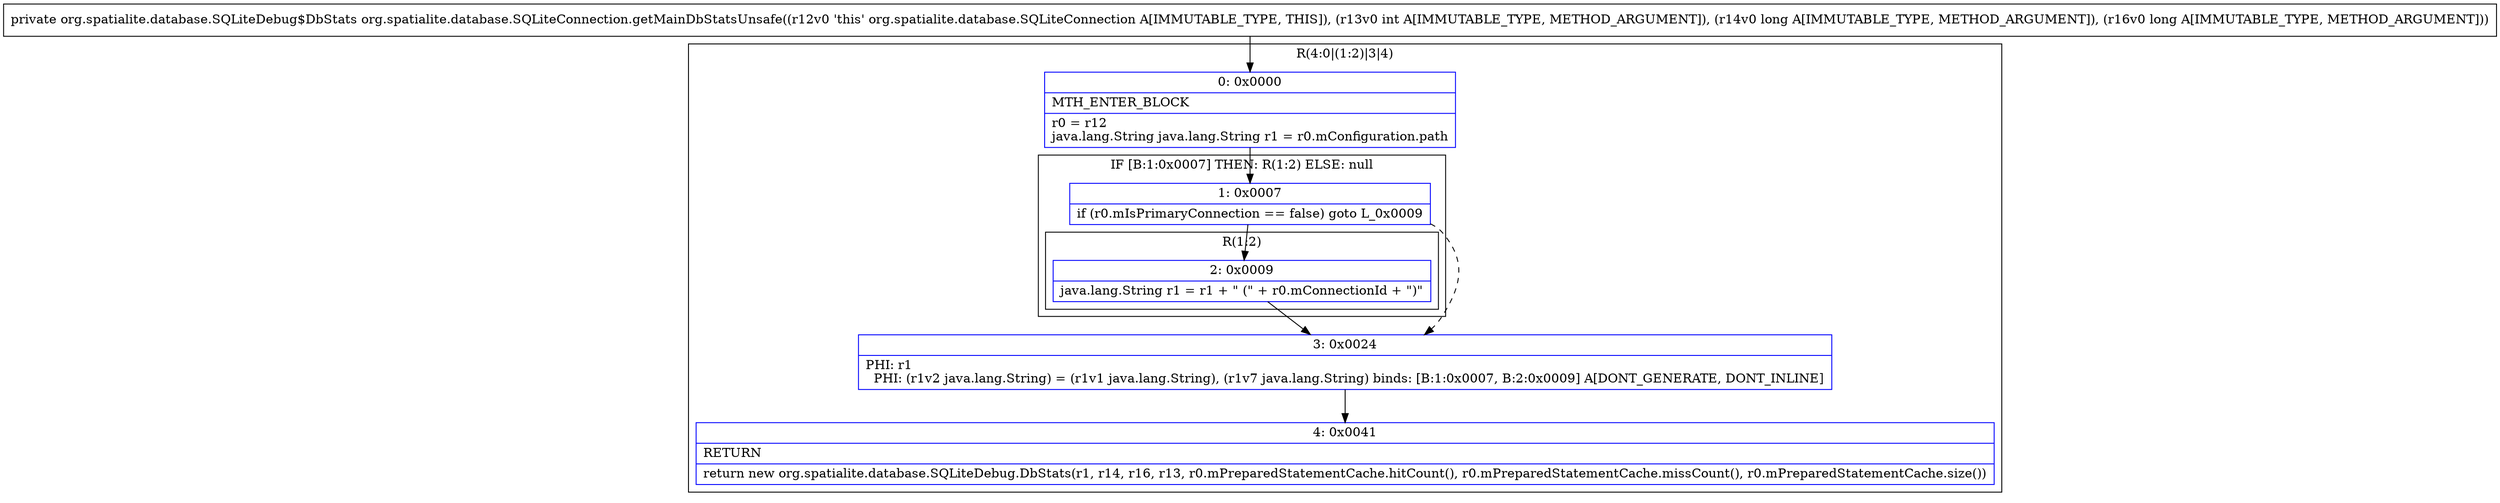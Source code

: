 digraph "CFG fororg.spatialite.database.SQLiteConnection.getMainDbStatsUnsafe(IJJ)Lorg\/spatialite\/database\/SQLiteDebug$DbStats;" {
subgraph cluster_Region_1933145547 {
label = "R(4:0|(1:2)|3|4)";
node [shape=record,color=blue];
Node_0 [shape=record,label="{0\:\ 0x0000|MTH_ENTER_BLOCK\l|r0 = r12\ljava.lang.String java.lang.String r1 = r0.mConfiguration.path\l}"];
subgraph cluster_IfRegion_635147648 {
label = "IF [B:1:0x0007] THEN: R(1:2) ELSE: null";
node [shape=record,color=blue];
Node_1 [shape=record,label="{1\:\ 0x0007|if (r0.mIsPrimaryConnection == false) goto L_0x0009\l}"];
subgraph cluster_Region_944807414 {
label = "R(1:2)";
node [shape=record,color=blue];
Node_2 [shape=record,label="{2\:\ 0x0009|java.lang.String r1 = r1 + \" (\" + r0.mConnectionId + \")\"\l}"];
}
}
Node_3 [shape=record,label="{3\:\ 0x0024|PHI: r1 \l  PHI: (r1v2 java.lang.String) = (r1v1 java.lang.String), (r1v7 java.lang.String) binds: [B:1:0x0007, B:2:0x0009] A[DONT_GENERATE, DONT_INLINE]\l}"];
Node_4 [shape=record,label="{4\:\ 0x0041|RETURN\l|return new org.spatialite.database.SQLiteDebug.DbStats(r1, r14, r16, r13, r0.mPreparedStatementCache.hitCount(), r0.mPreparedStatementCache.missCount(), r0.mPreparedStatementCache.size())\l}"];
}
MethodNode[shape=record,label="{private org.spatialite.database.SQLiteDebug$DbStats org.spatialite.database.SQLiteConnection.getMainDbStatsUnsafe((r12v0 'this' org.spatialite.database.SQLiteConnection A[IMMUTABLE_TYPE, THIS]), (r13v0 int A[IMMUTABLE_TYPE, METHOD_ARGUMENT]), (r14v0 long A[IMMUTABLE_TYPE, METHOD_ARGUMENT]), (r16v0 long A[IMMUTABLE_TYPE, METHOD_ARGUMENT])) }"];
MethodNode -> Node_0;
Node_0 -> Node_1;
Node_1 -> Node_2;
Node_1 -> Node_3[style=dashed];
Node_2 -> Node_3;
Node_3 -> Node_4;
}

